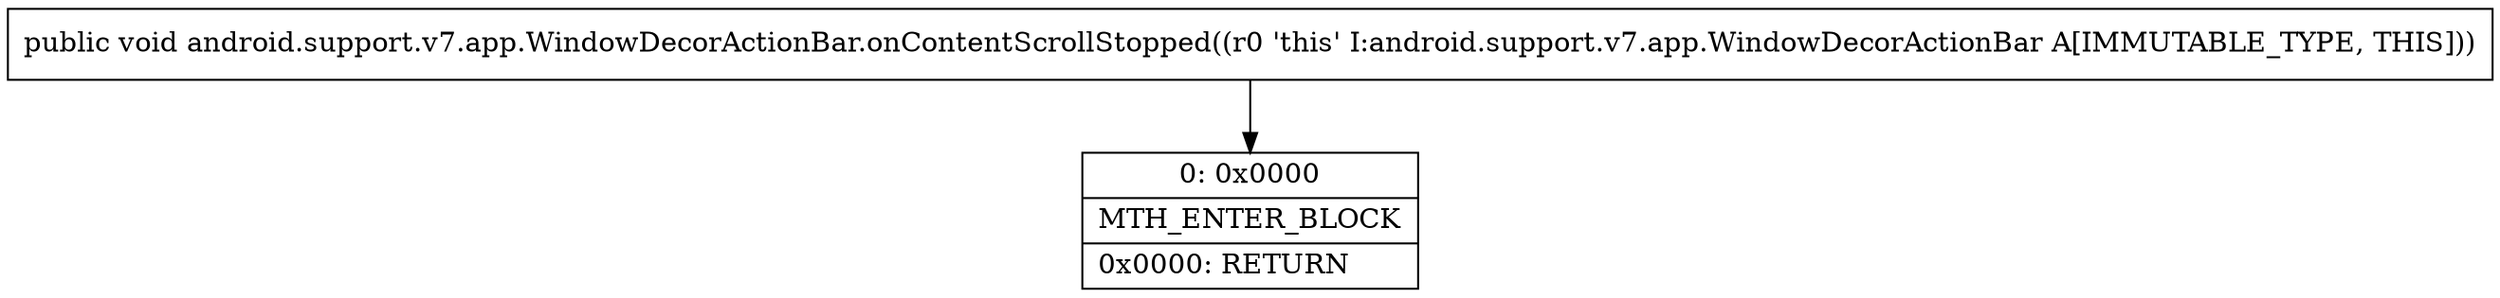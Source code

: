 digraph "CFG forandroid.support.v7.app.WindowDecorActionBar.onContentScrollStopped()V" {
Node_0 [shape=record,label="{0\:\ 0x0000|MTH_ENTER_BLOCK\l|0x0000: RETURN   \l}"];
MethodNode[shape=record,label="{public void android.support.v7.app.WindowDecorActionBar.onContentScrollStopped((r0 'this' I:android.support.v7.app.WindowDecorActionBar A[IMMUTABLE_TYPE, THIS])) }"];
MethodNode -> Node_0;
}

